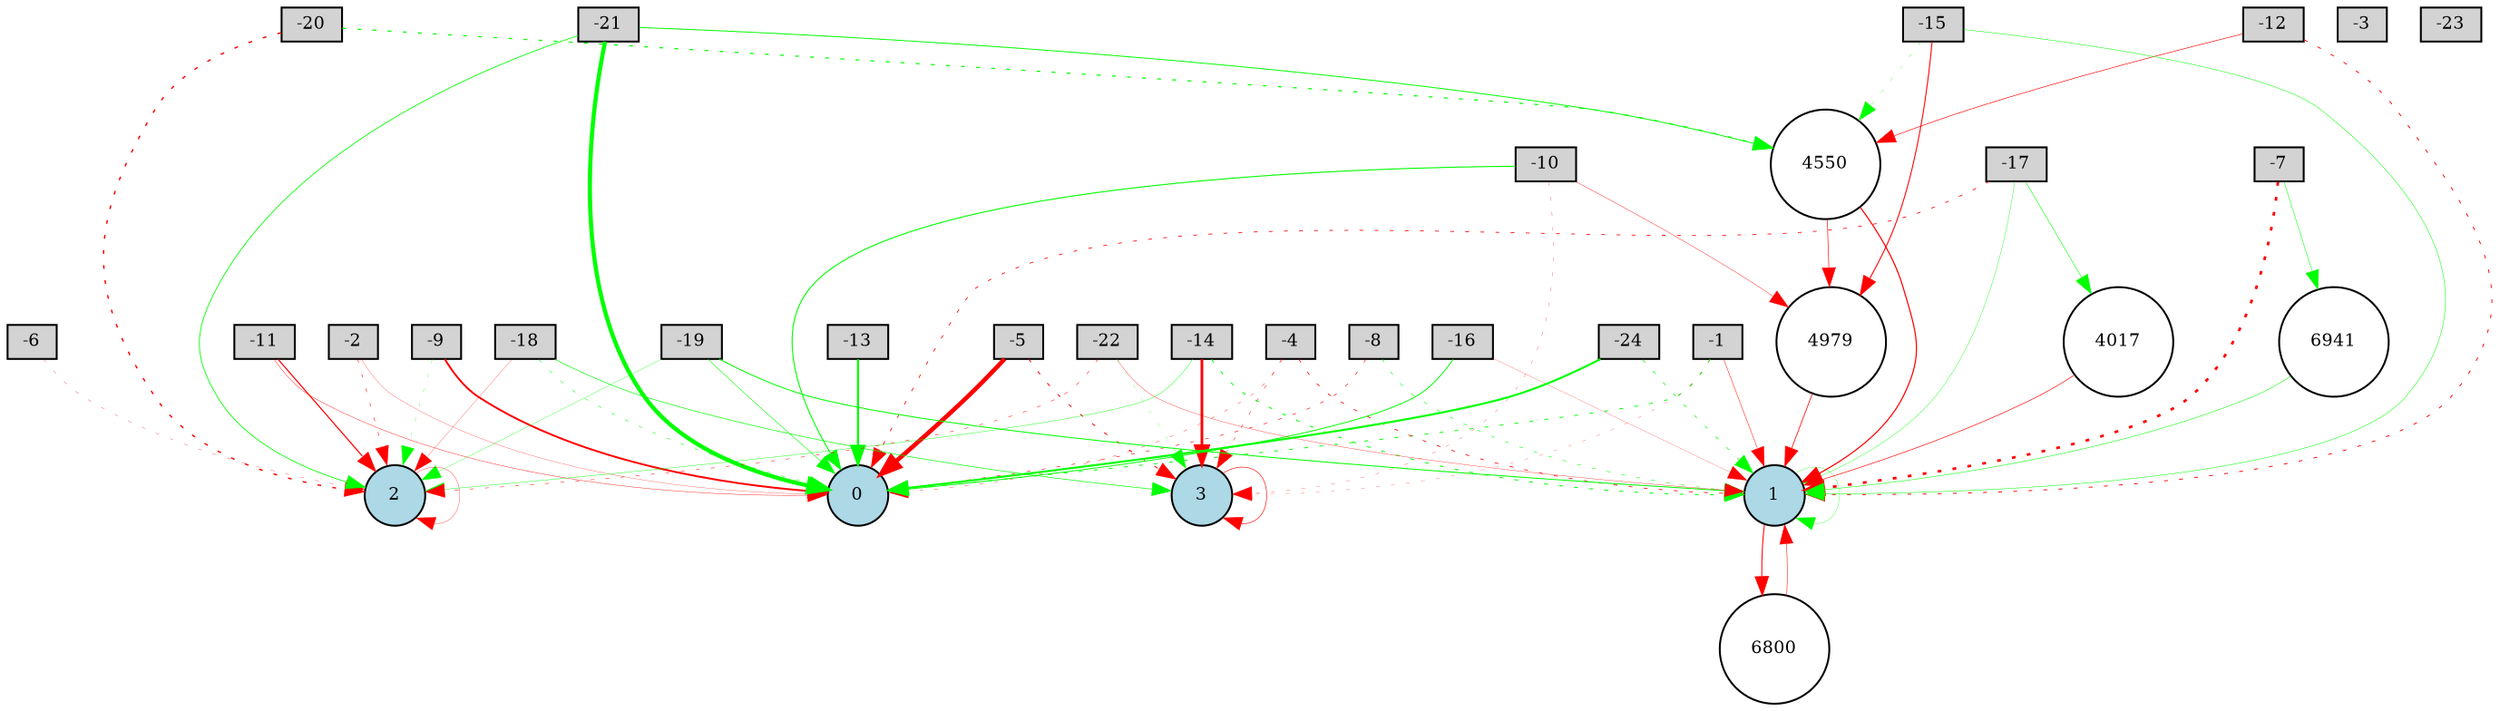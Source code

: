 digraph {
	node [fontsize=9 height=0.2 shape=circle width=0.2]
	-1 [fillcolor=lightgray shape=box style=filled]
	-2 [fillcolor=lightgray shape=box style=filled]
	-3 [fillcolor=lightgray shape=box style=filled]
	-4 [fillcolor=lightgray shape=box style=filled]
	-5 [fillcolor=lightgray shape=box style=filled]
	-6 [fillcolor=lightgray shape=box style=filled]
	-7 [fillcolor=lightgray shape=box style=filled]
	-8 [fillcolor=lightgray shape=box style=filled]
	-9 [fillcolor=lightgray shape=box style=filled]
	-10 [fillcolor=lightgray shape=box style=filled]
	-11 [fillcolor=lightgray shape=box style=filled]
	-12 [fillcolor=lightgray shape=box style=filled]
	-13 [fillcolor=lightgray shape=box style=filled]
	-14 [fillcolor=lightgray shape=box style=filled]
	-15 [fillcolor=lightgray shape=box style=filled]
	-16 [fillcolor=lightgray shape=box style=filled]
	-17 [fillcolor=lightgray shape=box style=filled]
	-18 [fillcolor=lightgray shape=box style=filled]
	-19 [fillcolor=lightgray shape=box style=filled]
	-20 [fillcolor=lightgray shape=box style=filled]
	-21 [fillcolor=lightgray shape=box style=filled]
	-22 [fillcolor=lightgray shape=box style=filled]
	-23 [fillcolor=lightgray shape=box style=filled]
	-24 [fillcolor=lightgray shape=box style=filled]
	0 [fillcolor=lightblue style=filled]
	1 [fillcolor=lightblue style=filled]
	2 [fillcolor=lightblue style=filled]
	3 [fillcolor=lightblue style=filled]
	4550 [fillcolor=white style=filled]
	6800 [fillcolor=white style=filled]
	4017 [fillcolor=white style=filled]
	4979 [fillcolor=white style=filled]
	6941 [fillcolor=white style=filled]
	-20 -> 2 [color=red penwidth=0.7132855777977432 style=dotted]
	-15 -> 4979 [color=red penwidth=0.521429720921237 style=solid]
	-1 -> 0 [color=green penwidth=0.47697597136540093 style=dotted]
	-24 -> 1 [color=green penwidth=0.3529022053266413 style=dotted]
	-17 -> 0 [color=red penwidth=0.4009094470674902 style=dotted]
	-9 -> 2 [color=green penwidth=0.15014342069959846 style=dotted]
	-10 -> 4979 [color=red penwidth=0.196097995078926 style=solid]
	-12 -> 4550 [color=red penwidth=0.3131393596462686 style=solid]
	-8 -> 1 [color=green penwidth=0.2819302005276126 style=dotted]
	-6 -> 2 [color=red penwidth=0.14724402442190543 style=dotted]
	-17 -> 4017 [color=green penwidth=0.28221399960605975 style=solid]
	-21 -> 4550 [color=green penwidth=0.47829949762429214 style=solid]
	-2 -> 0 [color=red penwidth=0.12804626420540208 style=solid]
	-10 -> 3 [color=red penwidth=0.13505208774688732 style=dotted]
	-7 -> 6941 [color=green penwidth=0.2574484782925409 style=solid]
	-1 -> 1 [color=red penwidth=0.23160915231537094 style=solid]
	-19 -> 2 [color=green penwidth=0.15761565784901405 style=solid]
	3 -> 3 [color=red penwidth=0.304832499144577 style=solid]
	-11 -> 0 [color=red penwidth=0.19703319559003055 style=solid]
	-14 -> 2 [color=green penwidth=0.20841237662646497 style=solid]
	4550 -> 1 [color=red penwidth=0.5977097848989821 style=solid]
	-12 -> 1 [color=red penwidth=0.45805872352187205 style=dotted]
	-15 -> 1 [color=green penwidth=0.24941249516953176 style=solid]
	-4 -> 3 [color=red penwidth=0.22752622137283027 style=dotted]
	-21 -> 0 [color=green penwidth=2.1994294392590237 style=solid]
	-16 -> 0 [color=green penwidth=0.4766895291605 style=solid]
	-22 -> 1 [color=red penwidth=0.16365909991295502 style=solid]
	2 -> 2 [color=red penwidth=0.15861583324931638 style=solid]
	-10 -> 0 [color=green penwidth=0.5357919849575262 style=solid]
	-18 -> 2 [color=red penwidth=0.12469527016134557 style=solid]
	1 -> 1 [color=green penwidth=0.1481890045795581 style=solid]
	-18 -> 0 [color=green penwidth=0.2622184918019825 style=dotted]
	-5 -> 0 [color=red penwidth=2.3177810646852275 style=solid]
	-19 -> 1 [color=green penwidth=0.4996075156831258 style=solid]
	4550 -> 4979 [color=red penwidth=0.3109263475445368 style=solid]
	-14 -> 3 [color=red penwidth=1.41490532354465 style=solid]
	-2 -> 2 [color=red penwidth=0.2646555428804105 style=dotted]
	-20 -> 4550 [color=green penwidth=0.6142467161066938 style=dotted]
	-16 -> 1 [color=red penwidth=0.10694898888187274 style=solid]
	-9 -> 0 [color=red penwidth=0.9813064727030053 style=solid]
	-4 -> 0 [color=red penwidth=0.17418412901418096 style=dotted]
	-18 -> 3 [color=green penwidth=0.3285973185213165 style=solid]
	4979 -> 1 [color=red penwidth=0.38144495164357495 style=solid]
	-5 -> 3 [color=red penwidth=0.49122800091894436 style=dotted]
	-19 -> 0 [color=green penwidth=0.28193470644160024 style=solid]
	-22 -> 2 [color=red penwidth=0.24631222469895356 style=dotted]
	-1 -> 3 [color=red penwidth=0.1166719780611492 style=dotted]
	-21 -> 2 [color=green penwidth=0.4129288308330261 style=solid]
	-24 -> 0 [color=green penwidth=1.0524114258658939 style=solid]
	-11 -> 2 [color=red penwidth=0.6048289071577871 style=solid]
	4017 -> 1 [color=red penwidth=0.3179535546942601 style=solid]
	-17 -> 1 [color=green penwidth=0.189408554304634 style=solid]
	6800 -> 1 [color=red penwidth=0.25575443236966067 style=solid]
	6941 -> 1 [color=green penwidth=0.2642864118761049 style=solid]
	-4 -> 1 [color=red penwidth=0.39458839336742335 style=dotted]
	-7 -> 1 [color=red penwidth=1.3717008491308065 style=dotted]
	-15 -> 4550 [color=green penwidth=0.15931995690774226 style=dotted]
	-13 -> 0 [color=green penwidth=1.0756434529663286 style=solid]
	-8 -> 0 [color=red penwidth=0.29747230566017124 style=dotted]
	-22 -> 3 [color=green penwidth=0.12827127138202934 style=dotted]
	1 -> 6800 [color=red penwidth=0.5024971681177284 style=solid]
	-14 -> 1 [color=green penwidth=0.5041960420103908 style=dotted]
}

